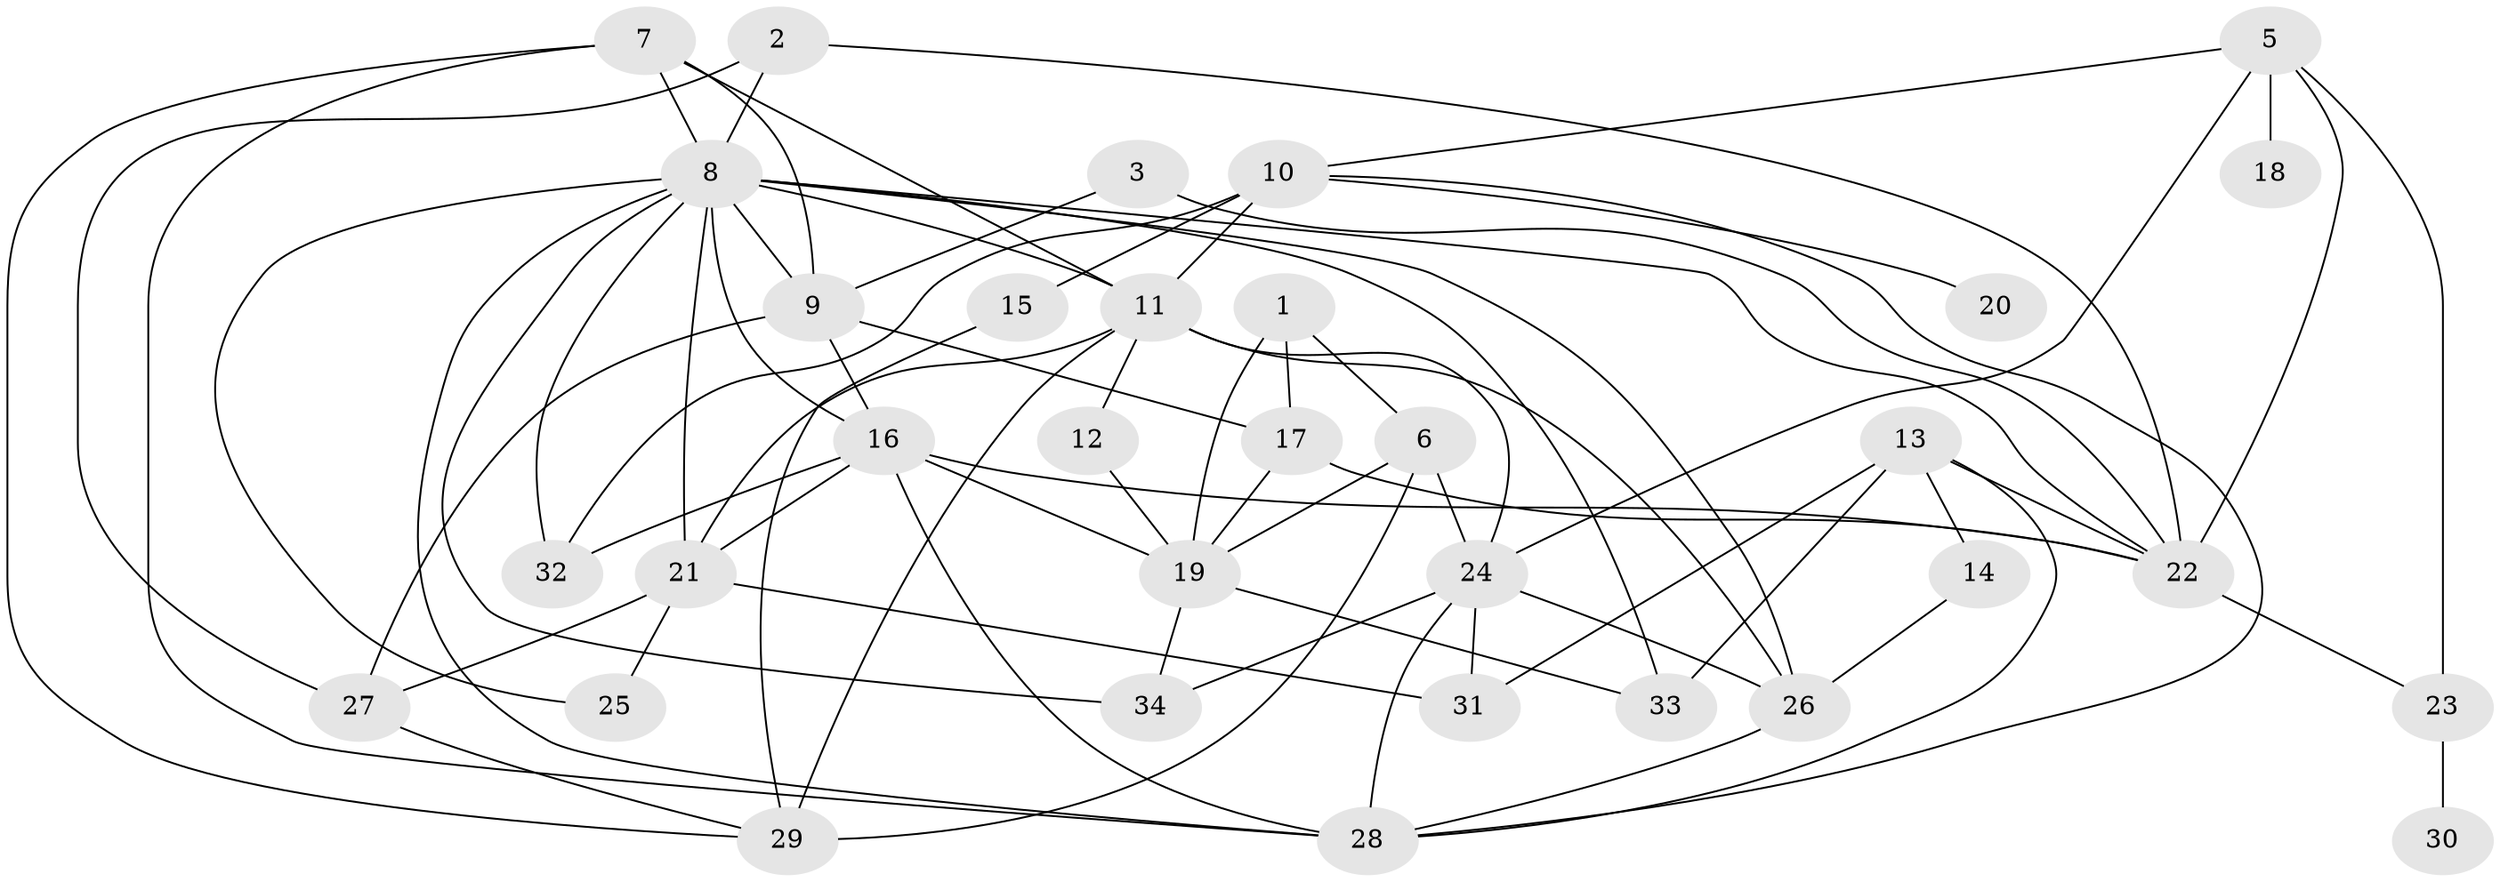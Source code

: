 // original degree distribution, {2: 0.15476190476190477, 3: 0.27380952380952384, 1: 0.16666666666666666, 0: 0.011904761904761904, 4: 0.19047619047619047, 7: 0.047619047619047616, 5: 0.13095238095238096, 6: 0.023809523809523808}
// Generated by graph-tools (version 1.1) at 2025/48/03/04/25 22:48:04]
// undirected, 33 vertices, 73 edges
graph export_dot {
  node [color=gray90,style=filled];
  1;
  2;
  3;
  5;
  6;
  7;
  8;
  9;
  10;
  11;
  12;
  13;
  14;
  15;
  16;
  17;
  18;
  19;
  20;
  21;
  22;
  23;
  24;
  25;
  26;
  27;
  28;
  29;
  30;
  31;
  32;
  33;
  34;
  1 -- 6 [weight=1.0];
  1 -- 17 [weight=1.0];
  1 -- 19 [weight=3.0];
  2 -- 8 [weight=2.0];
  2 -- 22 [weight=1.0];
  2 -- 27 [weight=1.0];
  3 -- 9 [weight=1.0];
  3 -- 22 [weight=1.0];
  5 -- 10 [weight=1.0];
  5 -- 18 [weight=1.0];
  5 -- 22 [weight=2.0];
  5 -- 23 [weight=1.0];
  5 -- 24 [weight=2.0];
  6 -- 19 [weight=1.0];
  6 -- 24 [weight=1.0];
  6 -- 29 [weight=1.0];
  7 -- 8 [weight=2.0];
  7 -- 9 [weight=1.0];
  7 -- 11 [weight=1.0];
  7 -- 28 [weight=1.0];
  7 -- 29 [weight=1.0];
  8 -- 9 [weight=1.0];
  8 -- 11 [weight=2.0];
  8 -- 16 [weight=1.0];
  8 -- 21 [weight=2.0];
  8 -- 22 [weight=1.0];
  8 -- 25 [weight=1.0];
  8 -- 26 [weight=1.0];
  8 -- 28 [weight=1.0];
  8 -- 32 [weight=1.0];
  8 -- 33 [weight=2.0];
  8 -- 34 [weight=2.0];
  9 -- 16 [weight=2.0];
  9 -- 17 [weight=1.0];
  9 -- 27 [weight=1.0];
  10 -- 11 [weight=1.0];
  10 -- 15 [weight=1.0];
  10 -- 20 [weight=1.0];
  10 -- 28 [weight=1.0];
  10 -- 32 [weight=1.0];
  11 -- 12 [weight=1.0];
  11 -- 21 [weight=1.0];
  11 -- 24 [weight=1.0];
  11 -- 26 [weight=1.0];
  11 -- 29 [weight=1.0];
  12 -- 19 [weight=2.0];
  13 -- 14 [weight=1.0];
  13 -- 22 [weight=1.0];
  13 -- 28 [weight=1.0];
  13 -- 31 [weight=1.0];
  13 -- 33 [weight=1.0];
  14 -- 26 [weight=1.0];
  15 -- 29 [weight=1.0];
  16 -- 19 [weight=1.0];
  16 -- 21 [weight=1.0];
  16 -- 22 [weight=1.0];
  16 -- 28 [weight=1.0];
  16 -- 32 [weight=1.0];
  17 -- 19 [weight=1.0];
  17 -- 22 [weight=1.0];
  19 -- 33 [weight=1.0];
  19 -- 34 [weight=1.0];
  21 -- 25 [weight=1.0];
  21 -- 27 [weight=2.0];
  21 -- 31 [weight=3.0];
  22 -- 23 [weight=1.0];
  23 -- 30 [weight=1.0];
  24 -- 26 [weight=1.0];
  24 -- 28 [weight=1.0];
  24 -- 31 [weight=1.0];
  24 -- 34 [weight=1.0];
  26 -- 28 [weight=1.0];
  27 -- 29 [weight=1.0];
}

